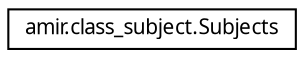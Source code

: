 digraph "Graphical Class Hierarchy"
{
 // LATEX_PDF_SIZE
  edge [fontname="FreeSans.ttf",fontsize="10",labelfontname="FreeSans.ttf",labelfontsize="10"];
  node [fontname="FreeSans.ttf",fontsize="10",shape=record];
  rankdir="LR";
  Node0 [label="amir.class_subject.Subjects",height=0.2,width=0.4,color="black", fillcolor="white", style="filled",URL="$classamir_1_1class__subject_1_1_subjects.html",tooltip=" "];
}
